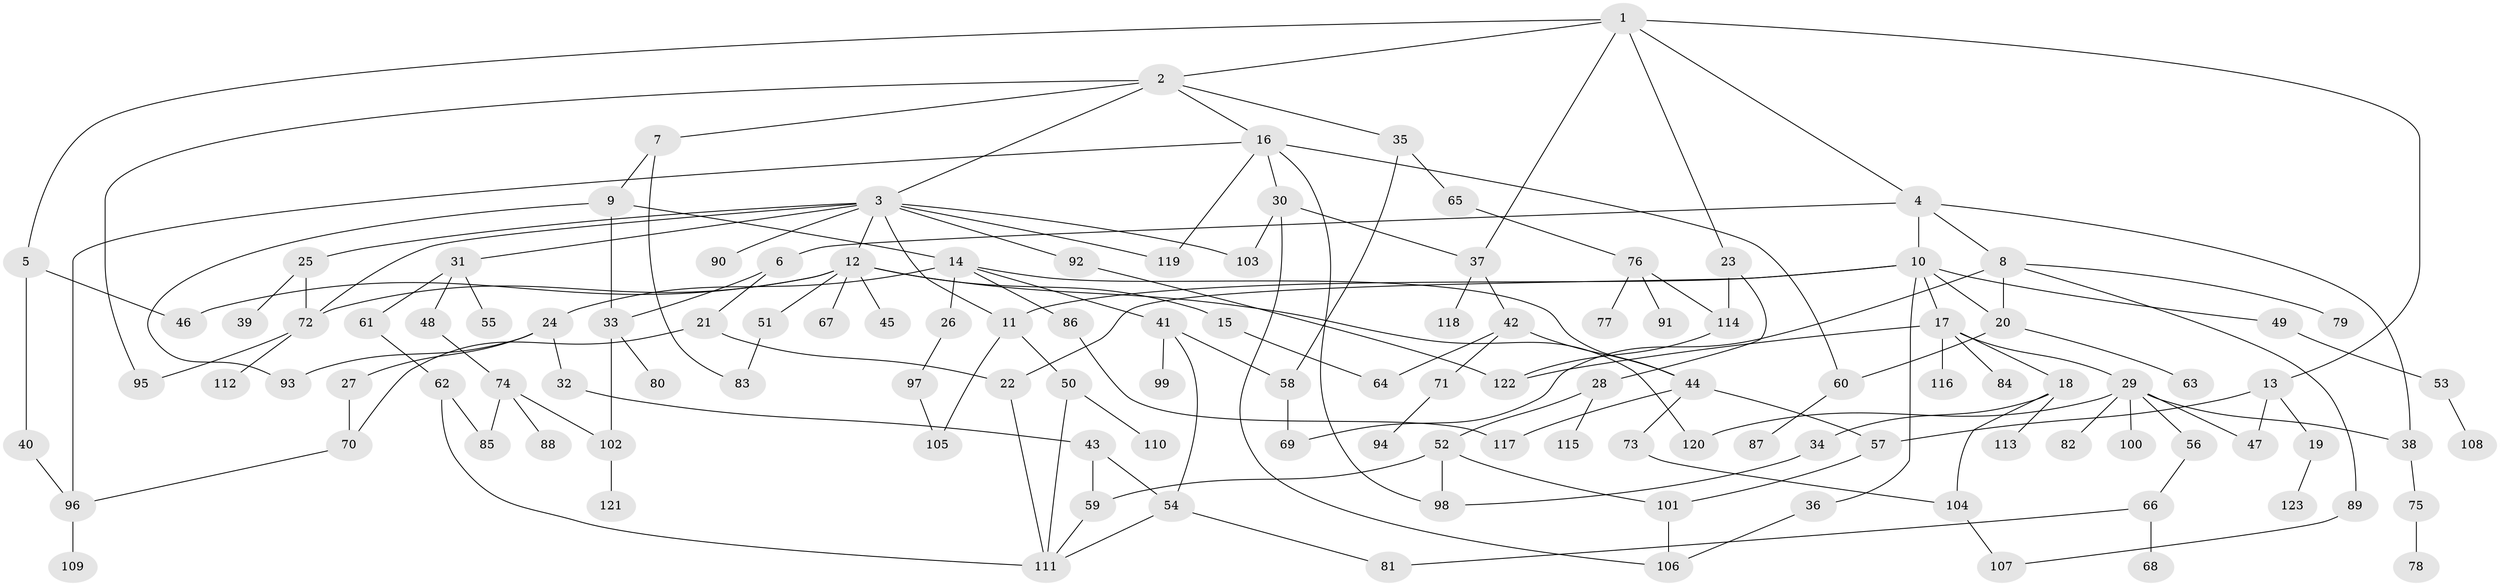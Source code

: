 // Generated by graph-tools (version 1.1) at 2025/42/03/09/25 04:42:38]
// undirected, 123 vertices, 168 edges
graph export_dot {
graph [start="1"]
  node [color=gray90,style=filled];
  1;
  2;
  3;
  4;
  5;
  6;
  7;
  8;
  9;
  10;
  11;
  12;
  13;
  14;
  15;
  16;
  17;
  18;
  19;
  20;
  21;
  22;
  23;
  24;
  25;
  26;
  27;
  28;
  29;
  30;
  31;
  32;
  33;
  34;
  35;
  36;
  37;
  38;
  39;
  40;
  41;
  42;
  43;
  44;
  45;
  46;
  47;
  48;
  49;
  50;
  51;
  52;
  53;
  54;
  55;
  56;
  57;
  58;
  59;
  60;
  61;
  62;
  63;
  64;
  65;
  66;
  67;
  68;
  69;
  70;
  71;
  72;
  73;
  74;
  75;
  76;
  77;
  78;
  79;
  80;
  81;
  82;
  83;
  84;
  85;
  86;
  87;
  88;
  89;
  90;
  91;
  92;
  93;
  94;
  95;
  96;
  97;
  98;
  99;
  100;
  101;
  102;
  103;
  104;
  105;
  106;
  107;
  108;
  109;
  110;
  111;
  112;
  113;
  114;
  115;
  116;
  117;
  118;
  119;
  120;
  121;
  122;
  123;
  1 -- 2;
  1 -- 4;
  1 -- 5;
  1 -- 13;
  1 -- 23;
  1 -- 37;
  2 -- 3;
  2 -- 7;
  2 -- 16;
  2 -- 35;
  2 -- 95;
  3 -- 12;
  3 -- 25;
  3 -- 31;
  3 -- 72;
  3 -- 90;
  3 -- 92;
  3 -- 119;
  3 -- 11;
  3 -- 103;
  4 -- 6;
  4 -- 8;
  4 -- 10;
  4 -- 38;
  5 -- 40;
  5 -- 46;
  6 -- 21;
  6 -- 33;
  7 -- 9;
  7 -- 83;
  8 -- 79;
  8 -- 89;
  8 -- 69;
  8 -- 20;
  9 -- 14;
  9 -- 33;
  9 -- 93;
  10 -- 11;
  10 -- 17;
  10 -- 20;
  10 -- 36;
  10 -- 49;
  10 -- 22;
  11 -- 50;
  11 -- 105;
  12 -- 15;
  12 -- 45;
  12 -- 51;
  12 -- 67;
  12 -- 120;
  12 -- 46;
  12 -- 72;
  13 -- 19;
  13 -- 47;
  13 -- 57;
  14 -- 24;
  14 -- 26;
  14 -- 41;
  14 -- 86;
  14 -- 44;
  15 -- 64;
  16 -- 30;
  16 -- 98;
  16 -- 60;
  16 -- 119;
  16 -- 96;
  17 -- 18;
  17 -- 29;
  17 -- 84;
  17 -- 116;
  17 -- 122;
  18 -- 34;
  18 -- 113;
  18 -- 104;
  19 -- 123;
  20 -- 60;
  20 -- 63;
  21 -- 22;
  21 -- 70;
  22 -- 111;
  23 -- 28;
  23 -- 114;
  24 -- 27;
  24 -- 32;
  24 -- 93;
  25 -- 39;
  25 -- 72;
  26 -- 97;
  27 -- 70;
  28 -- 52;
  28 -- 115;
  29 -- 56;
  29 -- 82;
  29 -- 100;
  29 -- 47;
  29 -- 38;
  29 -- 120;
  30 -- 103;
  30 -- 106;
  30 -- 37;
  31 -- 48;
  31 -- 55;
  31 -- 61;
  32 -- 43;
  33 -- 80;
  33 -- 102;
  34 -- 98;
  35 -- 65;
  35 -- 58;
  36 -- 106;
  37 -- 42;
  37 -- 118;
  38 -- 75;
  40 -- 96;
  41 -- 54;
  41 -- 58;
  41 -- 99;
  42 -- 44;
  42 -- 71;
  42 -- 64;
  43 -- 59;
  43 -- 54;
  44 -- 73;
  44 -- 117;
  44 -- 57;
  48 -- 74;
  49 -- 53;
  50 -- 110;
  50 -- 111;
  51 -- 83;
  52 -- 59;
  52 -- 98;
  52 -- 101;
  53 -- 108;
  54 -- 81;
  54 -- 111;
  56 -- 66;
  57 -- 101;
  58 -- 69;
  59 -- 111;
  60 -- 87;
  61 -- 62;
  62 -- 111;
  62 -- 85;
  65 -- 76;
  66 -- 68;
  66 -- 81;
  70 -- 96;
  71 -- 94;
  72 -- 112;
  72 -- 95;
  73 -- 104;
  74 -- 85;
  74 -- 88;
  74 -- 102;
  75 -- 78;
  76 -- 77;
  76 -- 91;
  76 -- 114;
  86 -- 117;
  89 -- 107;
  92 -- 122;
  96 -- 109;
  97 -- 105;
  101 -- 106;
  102 -- 121;
  104 -- 107;
  114 -- 122;
}
